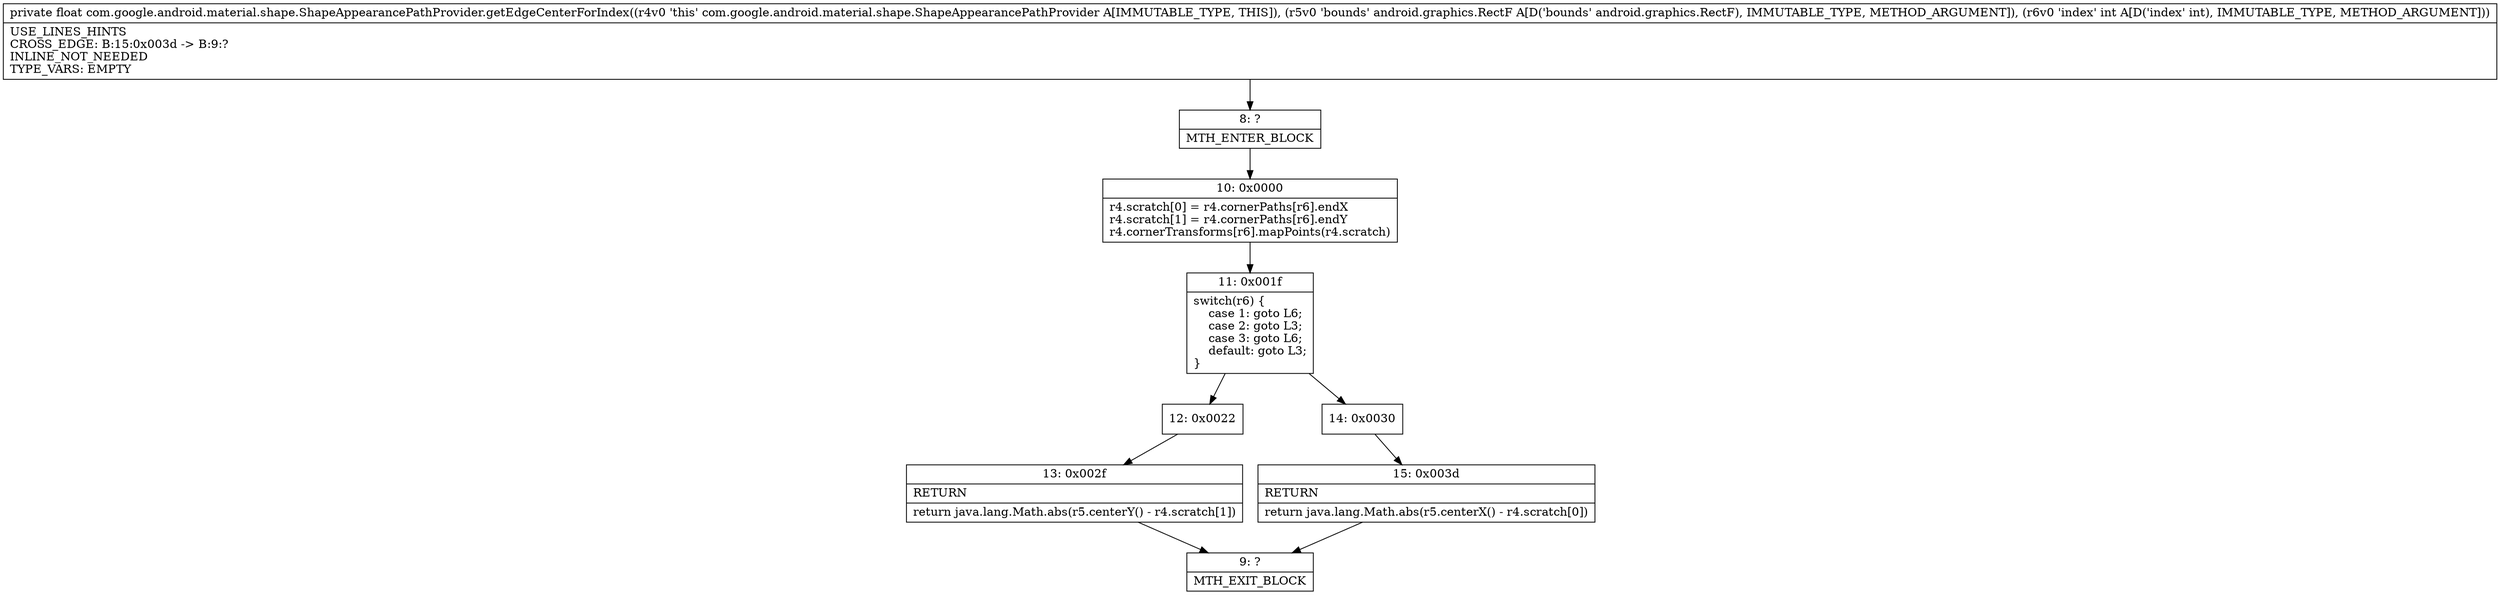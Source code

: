 digraph "CFG forcom.google.android.material.shape.ShapeAppearancePathProvider.getEdgeCenterForIndex(Landroid\/graphics\/RectF;I)F" {
Node_8 [shape=record,label="{8\:\ ?|MTH_ENTER_BLOCK\l}"];
Node_10 [shape=record,label="{10\:\ 0x0000|r4.scratch[0] = r4.cornerPaths[r6].endX\lr4.scratch[1] = r4.cornerPaths[r6].endY\lr4.cornerTransforms[r6].mapPoints(r4.scratch)\l}"];
Node_11 [shape=record,label="{11\:\ 0x001f|switch(r6) \{\l    case 1: goto L6;\l    case 2: goto L3;\l    case 3: goto L6;\l    default: goto L3;\l\}\l}"];
Node_12 [shape=record,label="{12\:\ 0x0022}"];
Node_13 [shape=record,label="{13\:\ 0x002f|RETURN\l|return java.lang.Math.abs(r5.centerY() \- r4.scratch[1])\l}"];
Node_9 [shape=record,label="{9\:\ ?|MTH_EXIT_BLOCK\l}"];
Node_14 [shape=record,label="{14\:\ 0x0030}"];
Node_15 [shape=record,label="{15\:\ 0x003d|RETURN\l|return java.lang.Math.abs(r5.centerX() \- r4.scratch[0])\l}"];
MethodNode[shape=record,label="{private float com.google.android.material.shape.ShapeAppearancePathProvider.getEdgeCenterForIndex((r4v0 'this' com.google.android.material.shape.ShapeAppearancePathProvider A[IMMUTABLE_TYPE, THIS]), (r5v0 'bounds' android.graphics.RectF A[D('bounds' android.graphics.RectF), IMMUTABLE_TYPE, METHOD_ARGUMENT]), (r6v0 'index' int A[D('index' int), IMMUTABLE_TYPE, METHOD_ARGUMENT]))  | USE_LINES_HINTS\lCROSS_EDGE: B:15:0x003d \-\> B:9:?\lINLINE_NOT_NEEDED\lTYPE_VARS: EMPTY\l}"];
MethodNode -> Node_8;Node_8 -> Node_10;
Node_10 -> Node_11;
Node_11 -> Node_12;
Node_11 -> Node_14;
Node_12 -> Node_13;
Node_13 -> Node_9;
Node_14 -> Node_15;
Node_15 -> Node_9;
}

